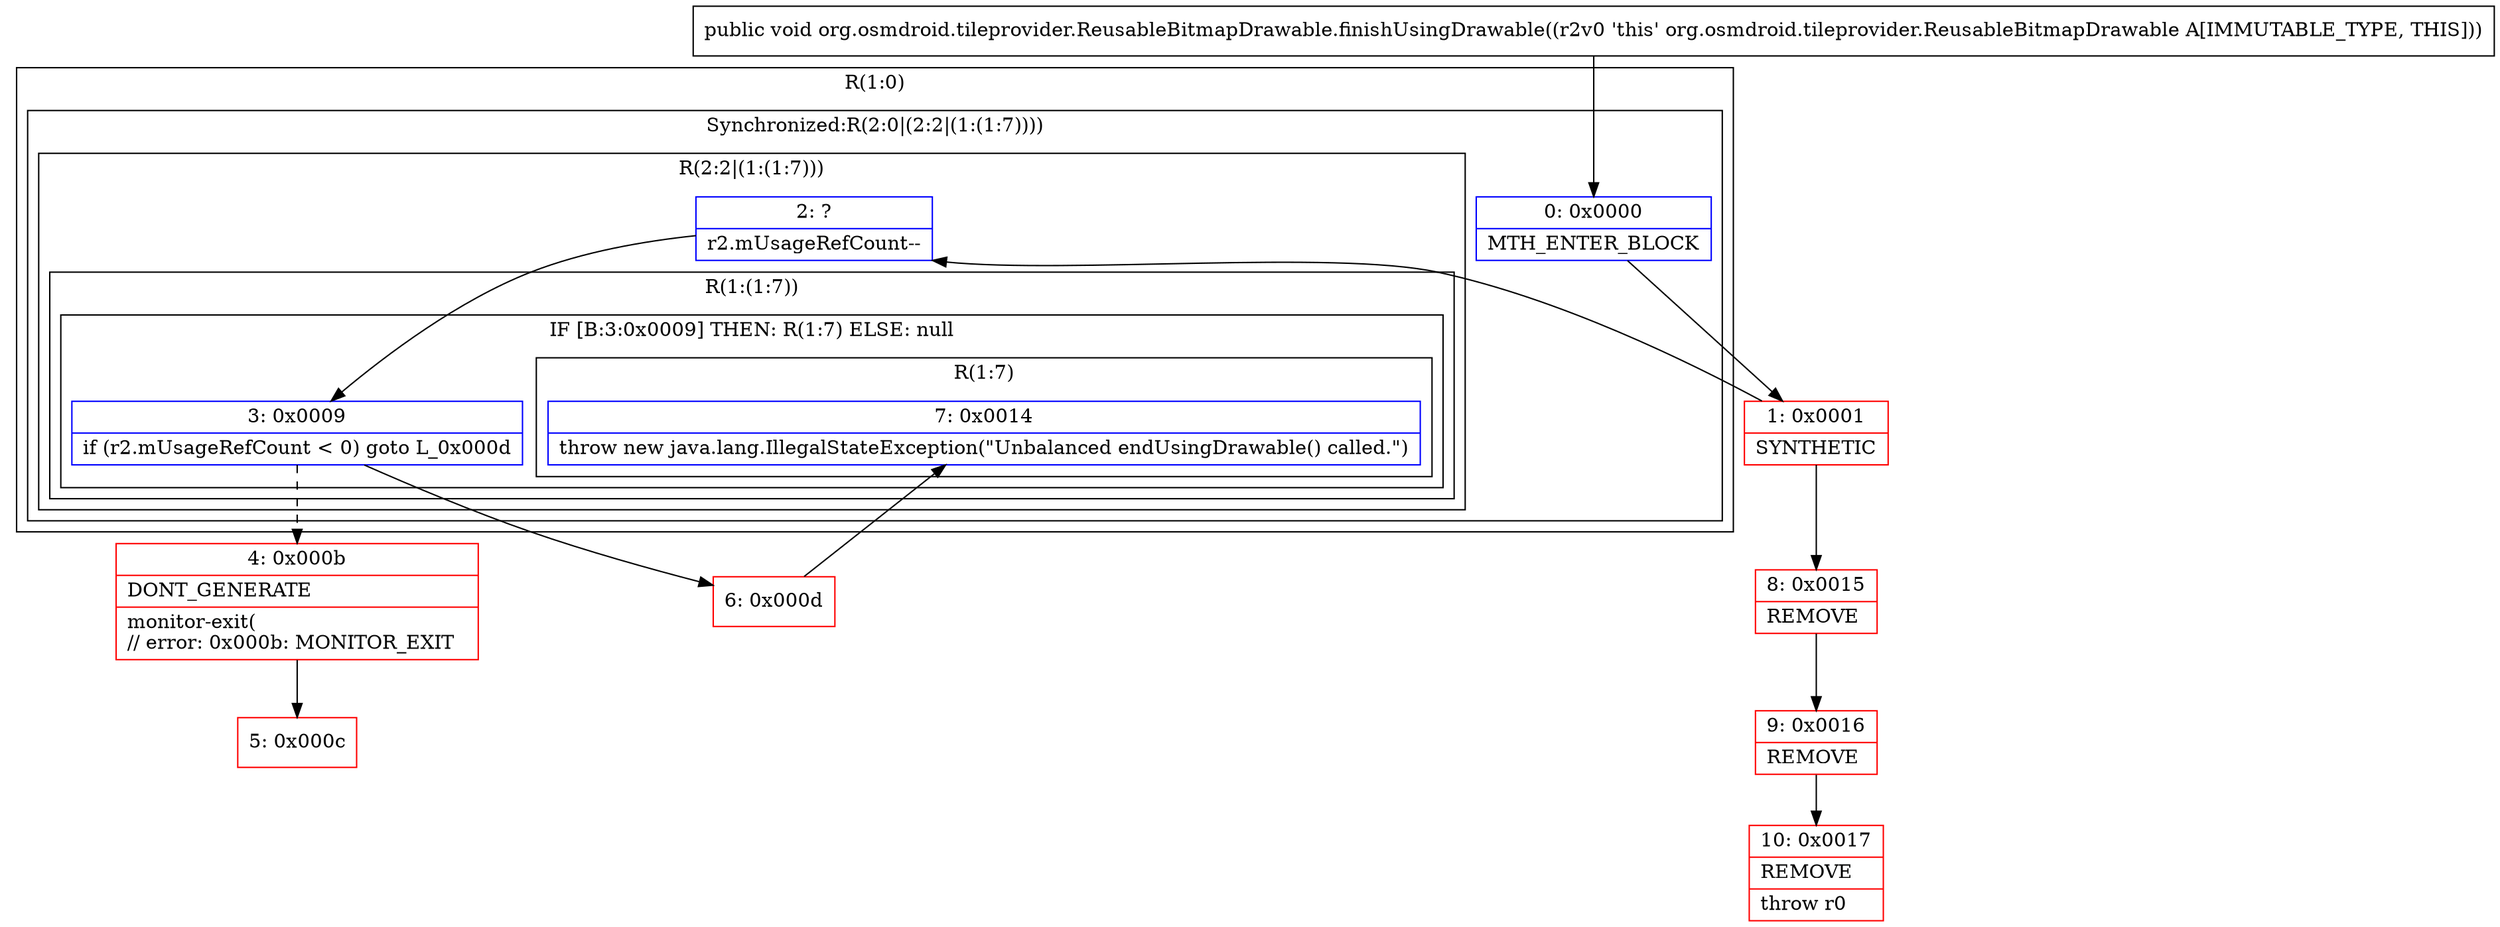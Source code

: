 digraph "CFG fororg.osmdroid.tileprovider.ReusableBitmapDrawable.finishUsingDrawable()V" {
subgraph cluster_Region_843808335 {
label = "R(1:0)";
node [shape=record,color=blue];
subgraph cluster_SynchronizedRegion_1860334482 {
label = "Synchronized:R(2:0|(2:2|(1:(1:7))))";
node [shape=record,color=blue];
Node_0 [shape=record,label="{0\:\ 0x0000|MTH_ENTER_BLOCK\l}"];
subgraph cluster_Region_205164964 {
label = "R(2:2|(1:(1:7)))";
node [shape=record,color=blue];
Node_2 [shape=record,label="{2\:\ ?|r2.mUsageRefCount\-\-\l}"];
subgraph cluster_Region_1257806002 {
label = "R(1:(1:7))";
node [shape=record,color=blue];
subgraph cluster_IfRegion_598228644 {
label = "IF [B:3:0x0009] THEN: R(1:7) ELSE: null";
node [shape=record,color=blue];
Node_3 [shape=record,label="{3\:\ 0x0009|if (r2.mUsageRefCount \< 0) goto L_0x000d\l}"];
subgraph cluster_Region_1588307872 {
label = "R(1:7)";
node [shape=record,color=blue];
Node_7 [shape=record,label="{7\:\ 0x0014|throw new java.lang.IllegalStateException(\"Unbalanced endUsingDrawable() called.\")\l}"];
}
}
}
}
}
}
Node_1 [shape=record,color=red,label="{1\:\ 0x0001|SYNTHETIC\l}"];
Node_4 [shape=record,color=red,label="{4\:\ 0x000b|DONT_GENERATE\l|monitor\-exit(\l\/\/ error: 0x000b: MONITOR_EXIT  \l}"];
Node_5 [shape=record,color=red,label="{5\:\ 0x000c}"];
Node_6 [shape=record,color=red,label="{6\:\ 0x000d}"];
Node_8 [shape=record,color=red,label="{8\:\ 0x0015|REMOVE\l}"];
Node_9 [shape=record,color=red,label="{9\:\ 0x0016|REMOVE\l}"];
Node_10 [shape=record,color=red,label="{10\:\ 0x0017|REMOVE\l|throw r0\l}"];
MethodNode[shape=record,label="{public void org.osmdroid.tileprovider.ReusableBitmapDrawable.finishUsingDrawable((r2v0 'this' org.osmdroid.tileprovider.ReusableBitmapDrawable A[IMMUTABLE_TYPE, THIS])) }"];
MethodNode -> Node_0;
Node_0 -> Node_1;
Node_2 -> Node_3;
Node_3 -> Node_4[style=dashed];
Node_3 -> Node_6;
Node_1 -> Node_2;
Node_1 -> Node_8;
Node_4 -> Node_5;
Node_6 -> Node_7;
Node_8 -> Node_9;
Node_9 -> Node_10;
}

